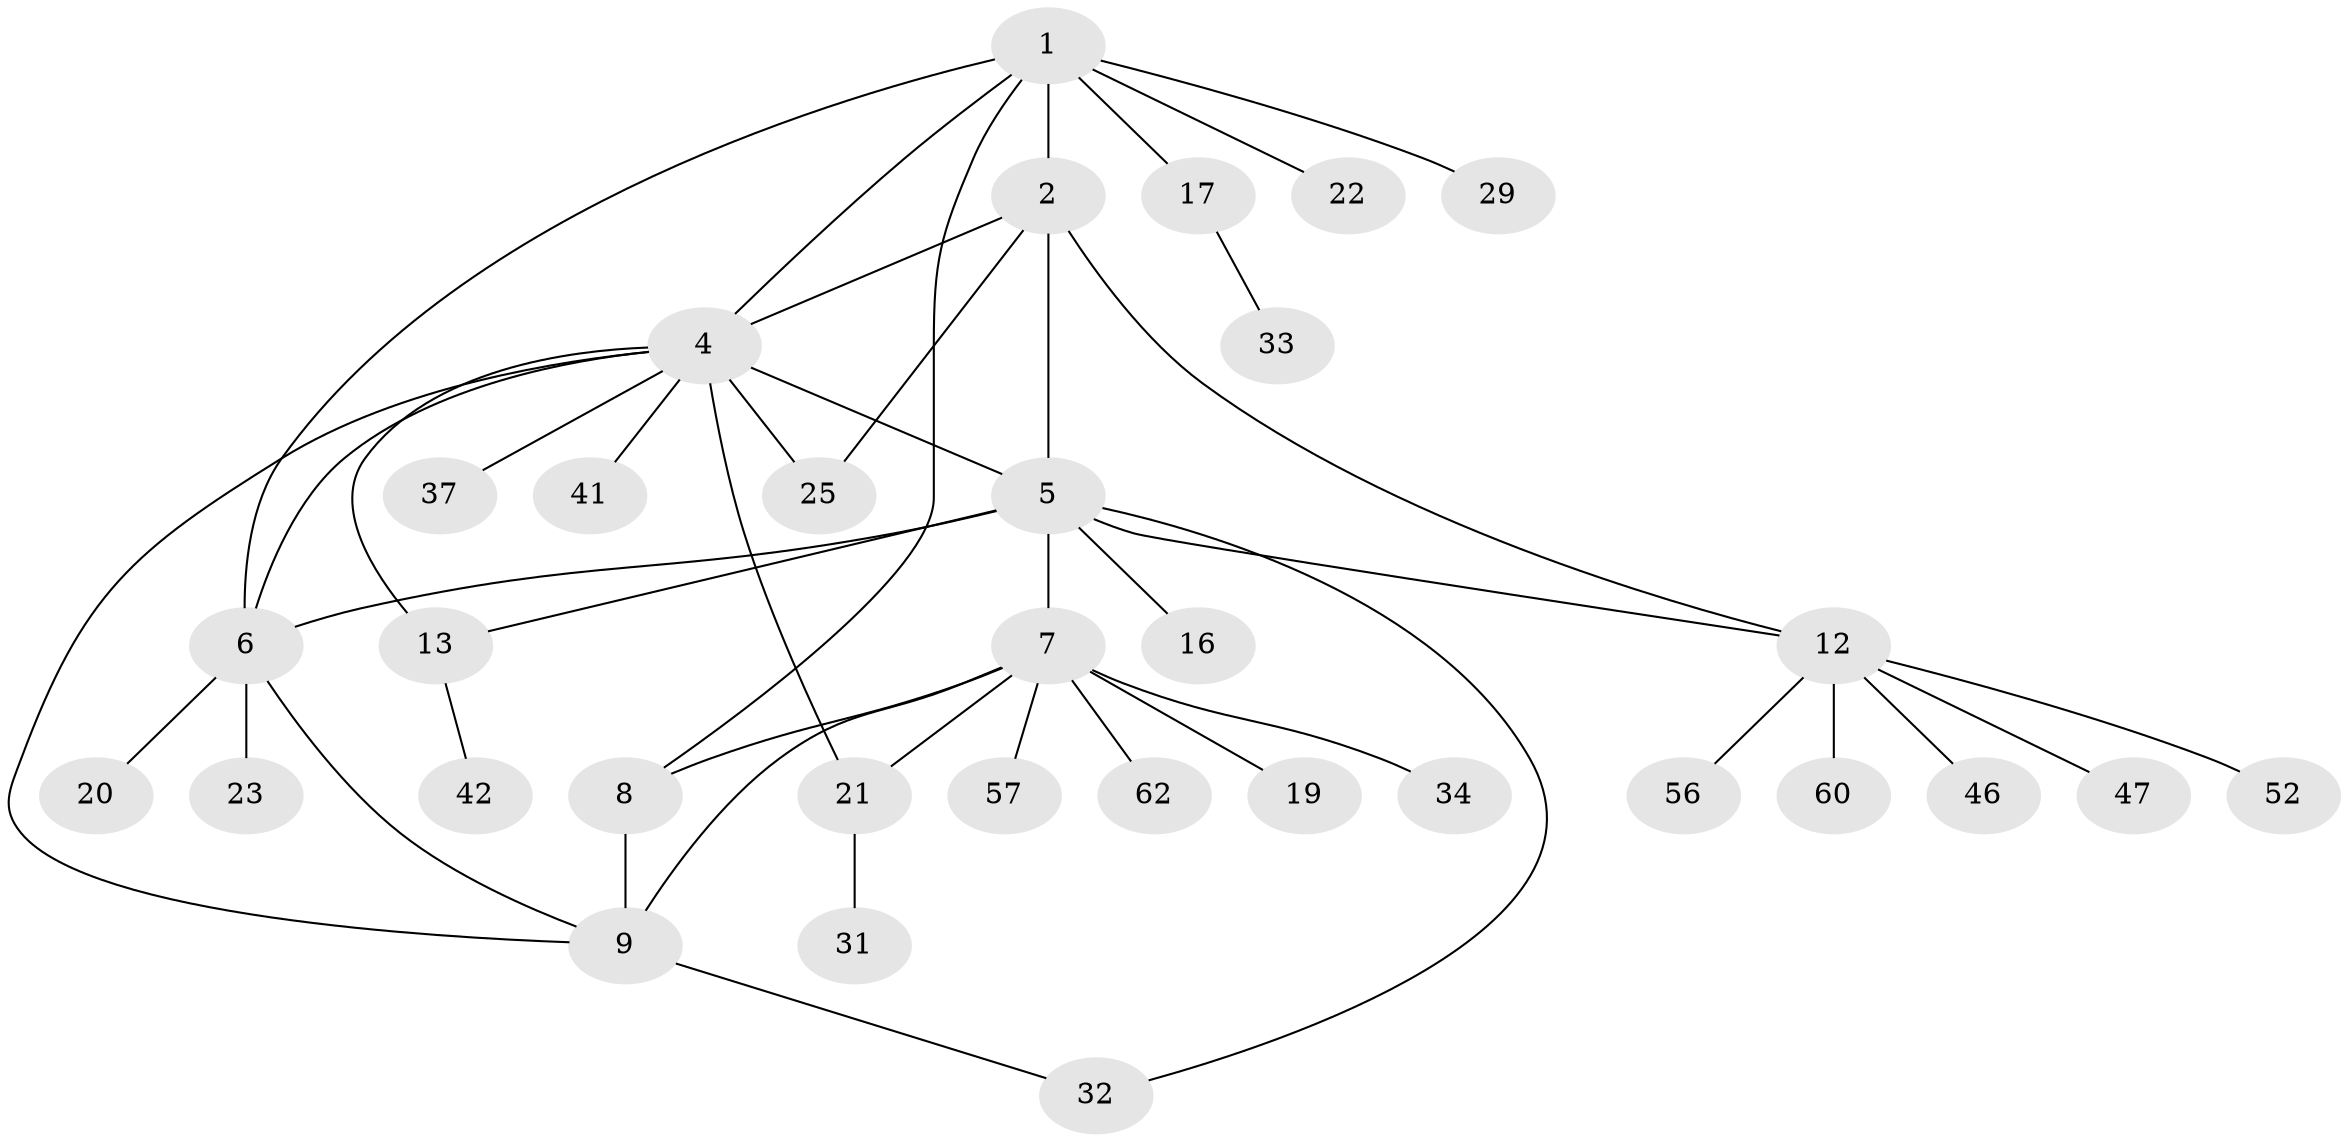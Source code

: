 // original degree distribution, {7: 0.015151515151515152, 5: 0.07575757575757576, 8: 0.045454545454545456, 6: 0.030303030303030304, 3: 0.09090909090909091, 9: 0.015151515151515152, 10: 0.015151515151515152, 2: 0.19696969696969696, 1: 0.5, 4: 0.015151515151515152}
// Generated by graph-tools (version 1.1) at 2025/16/03/09/25 04:16:11]
// undirected, 33 vertices, 45 edges
graph export_dot {
graph [start="1"]
  node [color=gray90,style=filled];
  1 [super="+3+58"];
  2 [super="+27+10"];
  4 [super="+30+14+43+24+49"];
  5 [super="+39+11+18"];
  6;
  7;
  8;
  9;
  12 [super="+28+40"];
  13 [super="+15"];
  16 [super="+59"];
  17;
  19;
  20;
  21;
  22;
  23;
  25 [super="+38+26"];
  29;
  31;
  32;
  33;
  34;
  37;
  41;
  42;
  46;
  47;
  52;
  56;
  57;
  60;
  62;
  1 -- 2 [weight=2];
  1 -- 17;
  1 -- 22;
  1 -- 29;
  1 -- 4;
  1 -- 8;
  1 -- 6;
  2 -- 4 [weight=2];
  2 -- 5;
  2 -- 25;
  2 -- 12;
  4 -- 5 [weight=2];
  4 -- 6;
  4 -- 21;
  4 -- 37;
  4 -- 9;
  4 -- 41;
  4 -- 13 [weight=2];
  4 -- 25;
  5 -- 6;
  5 -- 32;
  5 -- 7;
  5 -- 12;
  5 -- 13;
  5 -- 16;
  6 -- 9;
  6 -- 20;
  6 -- 23;
  7 -- 8;
  7 -- 9;
  7 -- 19;
  7 -- 21;
  7 -- 34;
  7 -- 57;
  7 -- 62;
  8 -- 9;
  9 -- 32;
  12 -- 46;
  12 -- 47;
  12 -- 52;
  12 -- 56;
  12 -- 60;
  13 -- 42;
  17 -- 33;
  21 -- 31;
}
